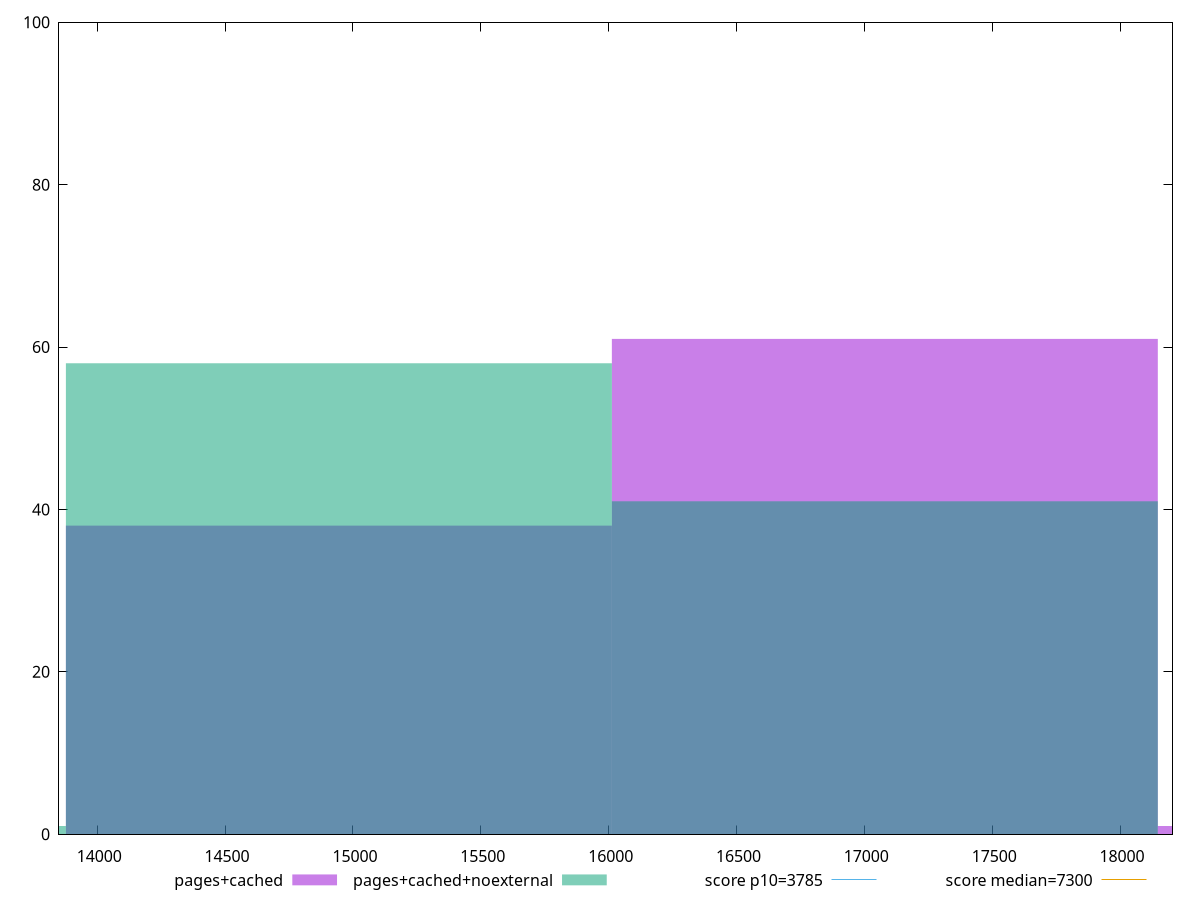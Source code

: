 reset

$pagesCached <<EOF
14945.098156254593 38
17080.112178576677 61
19215.12620089876 1
EOF

$pagesCachedNoexternal <<EOF
14945.098156254593 58
17080.112178576677 41
12810.084133932509 1
EOF

set key outside below
set boxwidth 2135.0140223220847
set xrange [13850.655999999999:18205.022999999997]
set yrange [0:100]
set trange [0:100]
set style fill transparent solid 0.5 noborder

set parametric
set terminal svg size 640, 500 enhanced background rgb 'white'
set output "reprap/interactive/comparison/histogram/1_vs_2.svg"

plot $pagesCached title "pages+cached" with boxes, \
     $pagesCachedNoexternal title "pages+cached+noexternal" with boxes, \
     3785,t title "score p10=3785", \
     7300,t title "score median=7300"

reset
